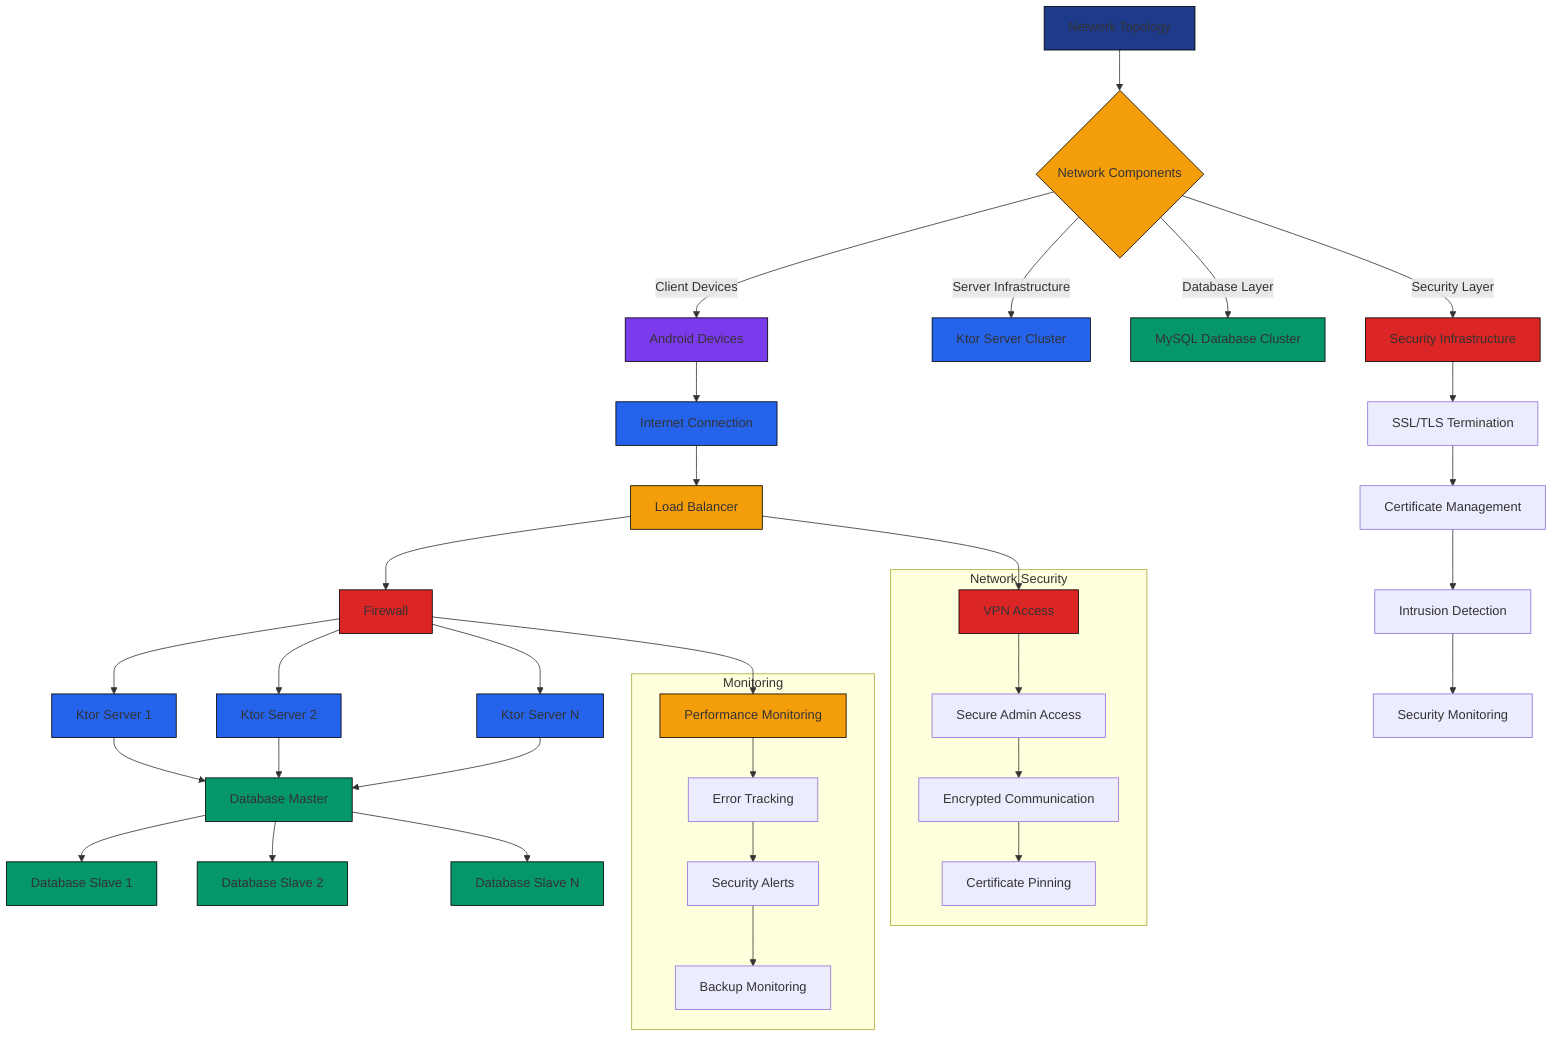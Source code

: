 ﻿graph TD
    A[Network Topology] --> B{Network Components}
    
    B -->|Client Devices| C[Android Devices]
    B -->|Server Infrastructure| D[Ktor Server Cluster]
    B -->|Database Layer| E[MySQL Database Cluster]
    B -->|Security Layer| F[Security Infrastructure]
    
    C --> G[Internet Connection]
    G --> H[Load Balancer]
    H --> I[Firewall]
    I --> J[Ktor Server 1]
    I --> K[Ktor Server 2]
    I --> L[Ktor Server N]
    
    J --> M[Database Master]
    K --> M
    L --> M
    
    M --> N[Database Slave 1]
    M --> O[Database Slave 2]
    M --> P[Database Slave N]
    
    F --> Q[SSL/TLS Termination]
    Q --> R[Certificate Management]
    R --> S[Intrusion Detection]
    S --> T[Security Monitoring]
    
    subgraph "Network Security"
        U[VPN Access] --> V[Secure Admin Access]
        V --> W[Encrypted Communication]
        W --> X[Certificate Pinning]
    end
    
    subgraph "Monitoring"
        Y[Performance Monitoring] --> Z[Error Tracking]
        Z --> AA[Security Alerts]
        AA --> BB[Backup Monitoring]
    end
    
    H --> U
    I --> Y
    
    style A fill:#1E3A8A,stroke:#000000
    style B fill:#F59E0B,stroke:#000000
    style C fill:#7C3AED,stroke:#000000
    style D fill:#2563EB,stroke:#000000
    style E fill:#059669,stroke:#000000
    style F fill:#DC2626,stroke:#000000
    style G fill:#2563EB,stroke:#000000
    style H fill:#F59E0B,stroke:#000000
    style I fill:#DC2626,stroke:#000000
    style J fill:#2563EB,stroke:#000000
    style K fill:#2563EB,stroke:#000000
    style L fill:#2563EB,stroke:#000000
    style M fill:#059669,stroke:#000000
    style N fill:#059669,stroke:#000000
    style O fill:#059669,stroke:#000000
    style P fill:#059669,stroke:#000000
    style U fill:#DC2626,stroke:#000000
    style Y fill:#F59E0B,stroke:#000000